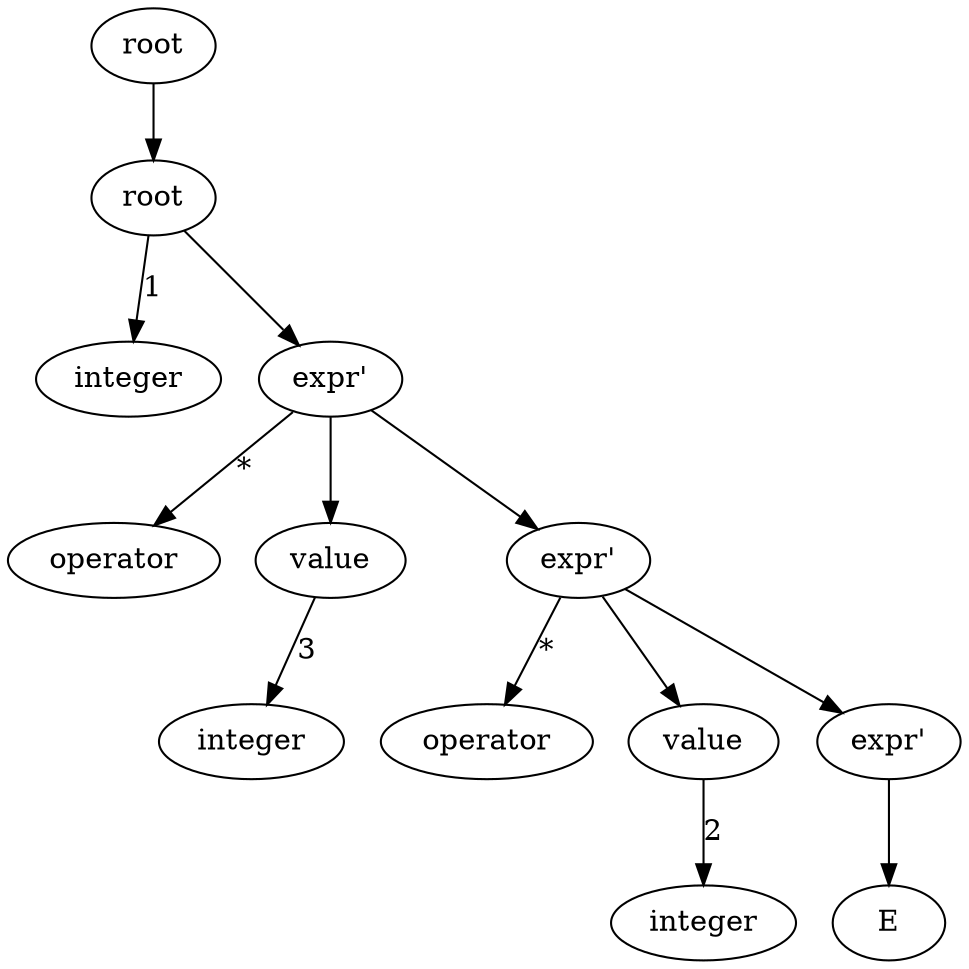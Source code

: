
digraph{
_1 [  label="root"];
_2 [  label="root"];
_3 [  label="integer"];
_4 [  label="expr'"];
_5 [  label="operator"];
_6 [  label="value"];
_7 [  label="integer"];
_8 [  label="expr'"];
_9 [  label="operator"];
_10 [  label="value"];
_11 [  label="integer"];
_12 [  label="expr'"];
_13 [  label="E"];
_1 -> _2 [label="",];
_2 -> _3 [label="1",];
_2 -> _4 [label="",];
_4 -> _5 [label="*",];
_4 -> _6 [label="",];
_4 -> _8 [label="",];
_6 -> _7 [label="3",];
_8 -> _9 [label="*",];
_8 -> _10 [label="",];
_8 -> _12 [label="",];
_10 -> _11 [label="2",];
_12 -> _13 [label="",];
}